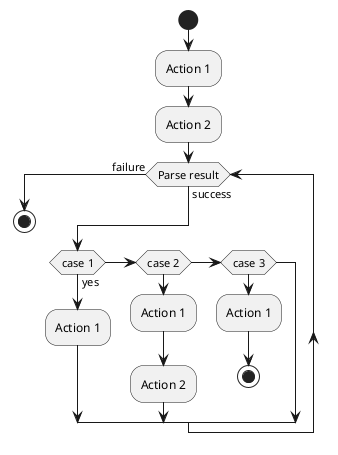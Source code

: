 @startuml

' Only greyscale
skinparam monochrome true
' Disable shadows
skinparam shadowing false

start

:Action 1;
:Action 2;

while(Parse result) is (success)

  if (case 1) then (yes)
    :Action 1;
  elseif (case 2)
    :Action 1;
    :Action 2;
  elseif (case 3)  
    :Action 1;
    stop
  endif

endwhile(failure)

stop

@enduml
